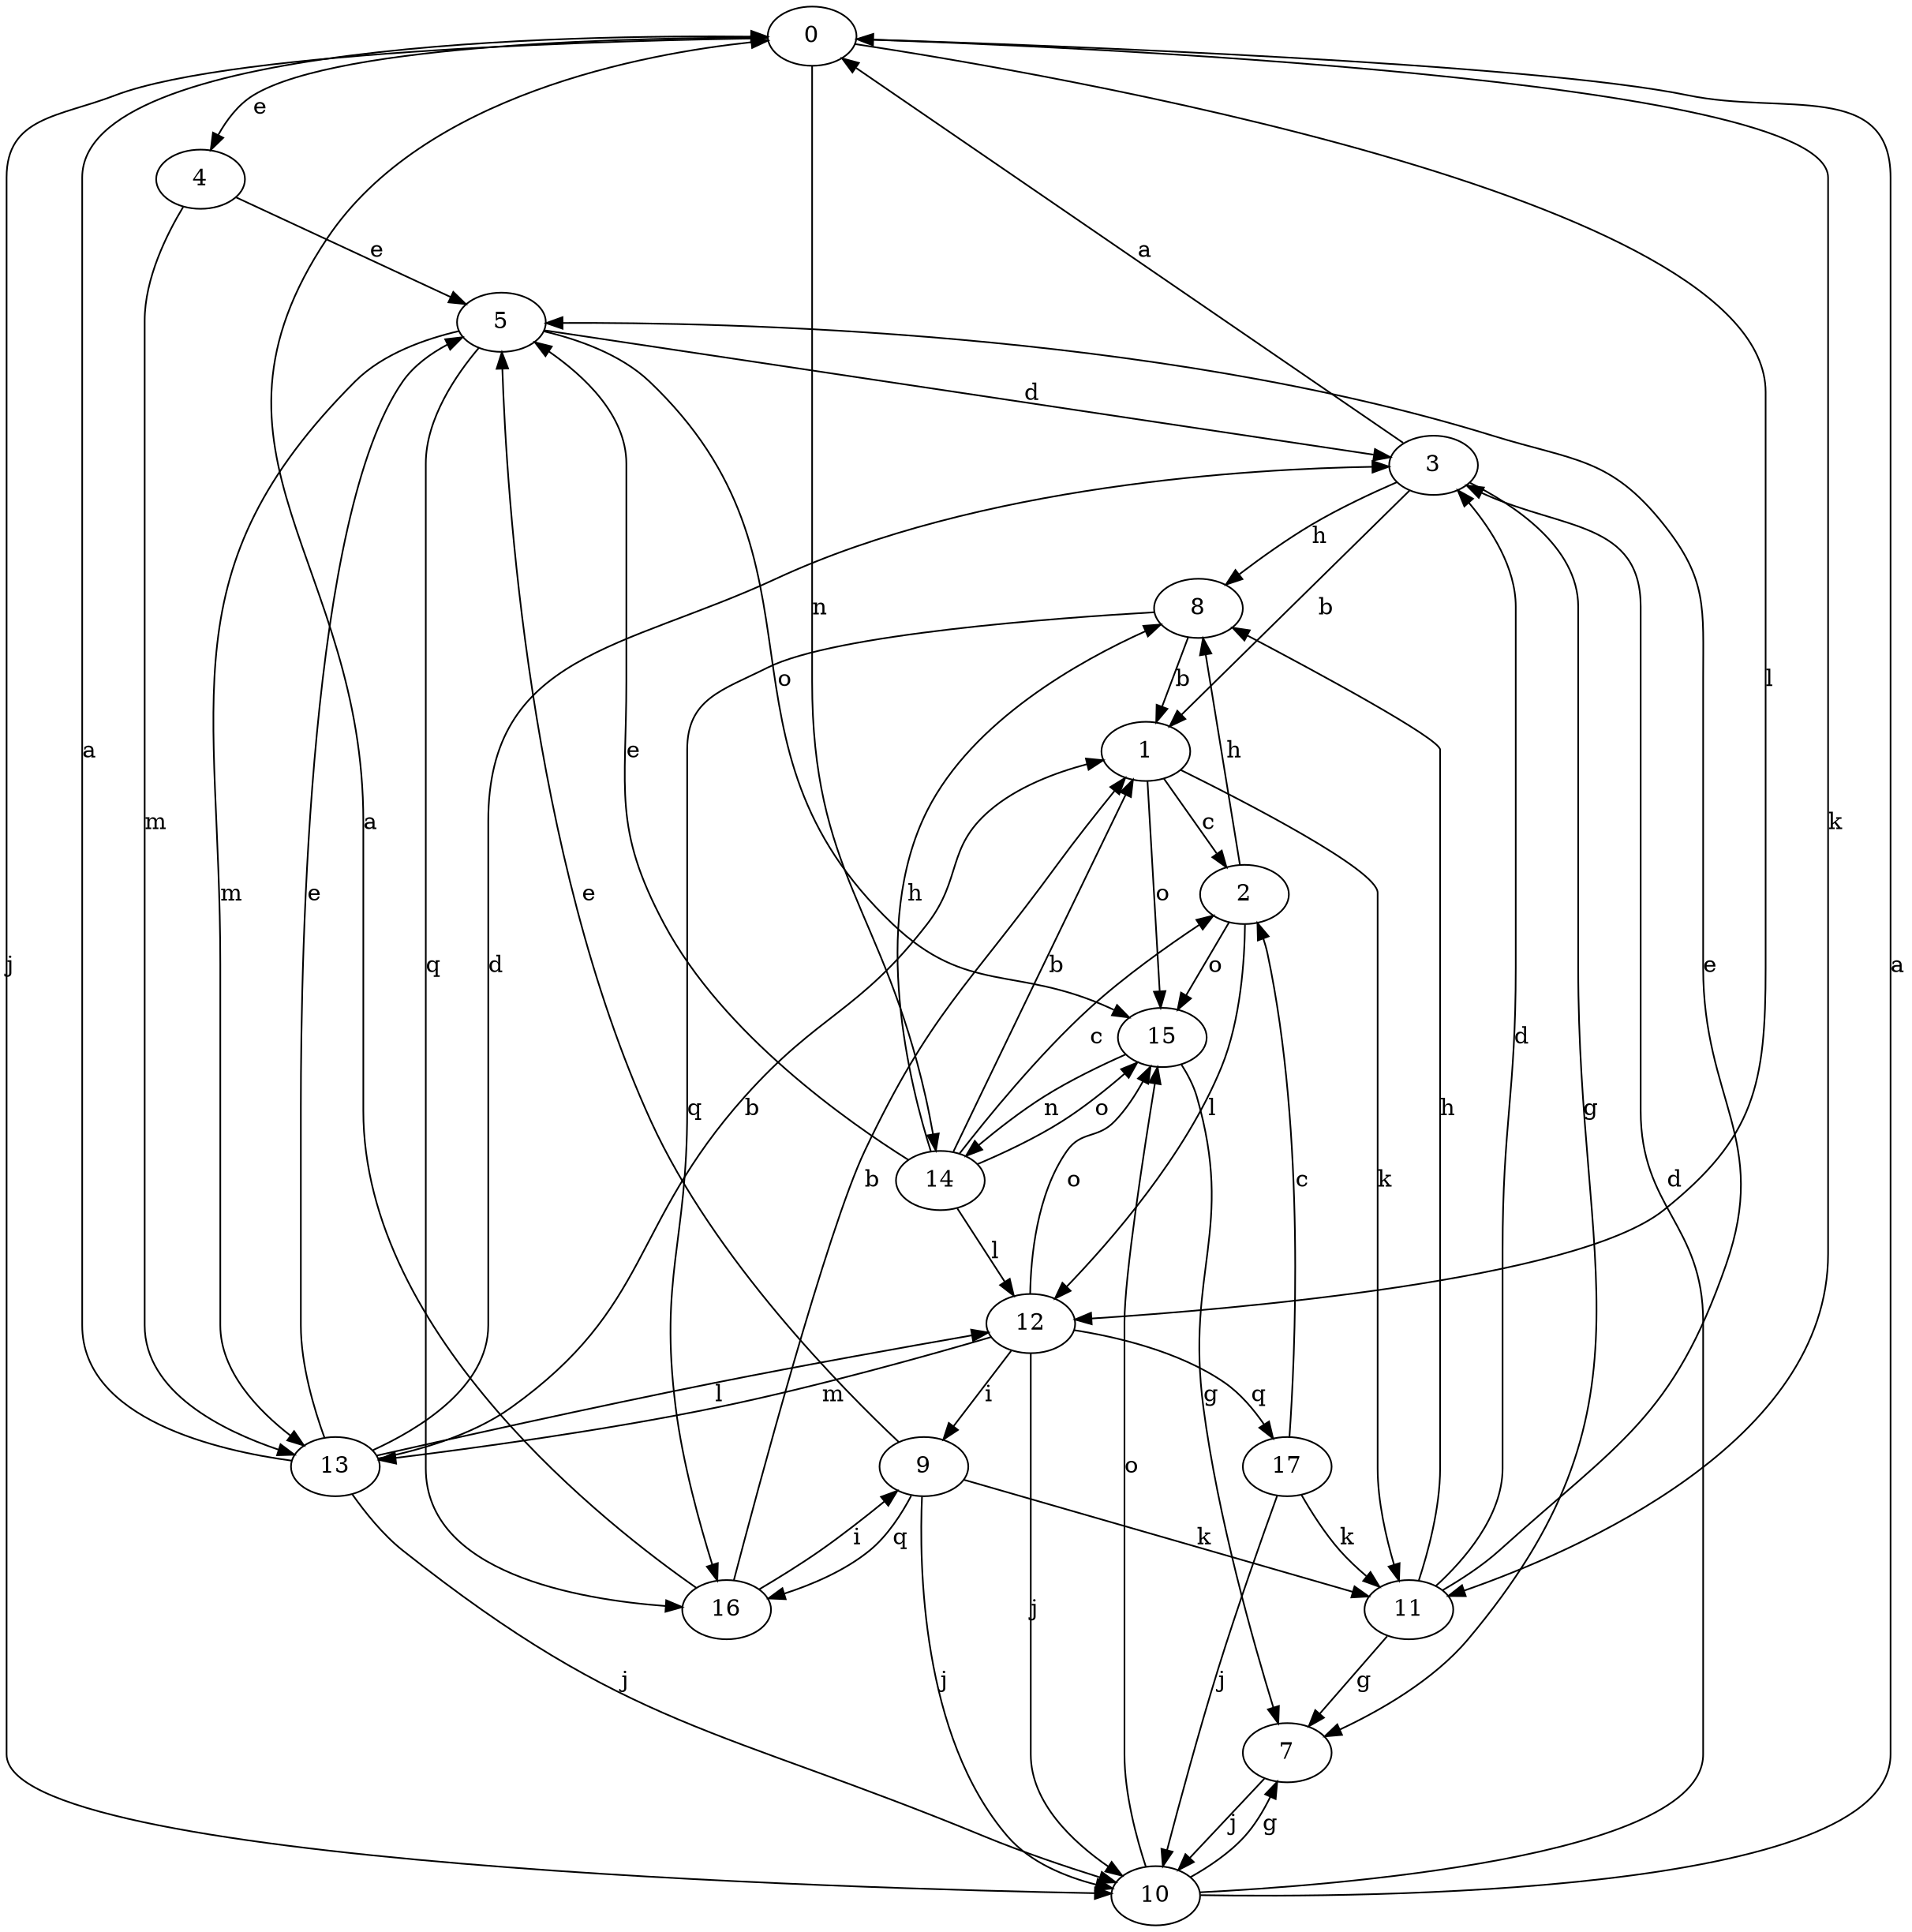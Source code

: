 strict digraph  {
0;
1;
2;
3;
4;
5;
7;
8;
9;
10;
11;
12;
13;
14;
15;
16;
17;
0 -> 4  [label=e];
0 -> 10  [label=j];
0 -> 11  [label=k];
0 -> 12  [label=l];
0 -> 14  [label=n];
1 -> 2  [label=c];
1 -> 11  [label=k];
1 -> 15  [label=o];
2 -> 8  [label=h];
2 -> 12  [label=l];
2 -> 15  [label=o];
3 -> 0  [label=a];
3 -> 1  [label=b];
3 -> 7  [label=g];
3 -> 8  [label=h];
4 -> 5  [label=e];
4 -> 13  [label=m];
5 -> 3  [label=d];
5 -> 13  [label=m];
5 -> 15  [label=o];
5 -> 16  [label=q];
7 -> 10  [label=j];
8 -> 1  [label=b];
8 -> 16  [label=q];
9 -> 5  [label=e];
9 -> 10  [label=j];
9 -> 11  [label=k];
9 -> 16  [label=q];
10 -> 0  [label=a];
10 -> 3  [label=d];
10 -> 7  [label=g];
10 -> 15  [label=o];
11 -> 3  [label=d];
11 -> 5  [label=e];
11 -> 7  [label=g];
11 -> 8  [label=h];
12 -> 9  [label=i];
12 -> 10  [label=j];
12 -> 13  [label=m];
12 -> 15  [label=o];
12 -> 17  [label=q];
13 -> 0  [label=a];
13 -> 1  [label=b];
13 -> 3  [label=d];
13 -> 5  [label=e];
13 -> 10  [label=j];
13 -> 12  [label=l];
14 -> 1  [label=b];
14 -> 2  [label=c];
14 -> 5  [label=e];
14 -> 8  [label=h];
14 -> 12  [label=l];
14 -> 15  [label=o];
15 -> 7  [label=g];
15 -> 14  [label=n];
16 -> 0  [label=a];
16 -> 1  [label=b];
16 -> 9  [label=i];
17 -> 2  [label=c];
17 -> 10  [label=j];
17 -> 11  [label=k];
}
